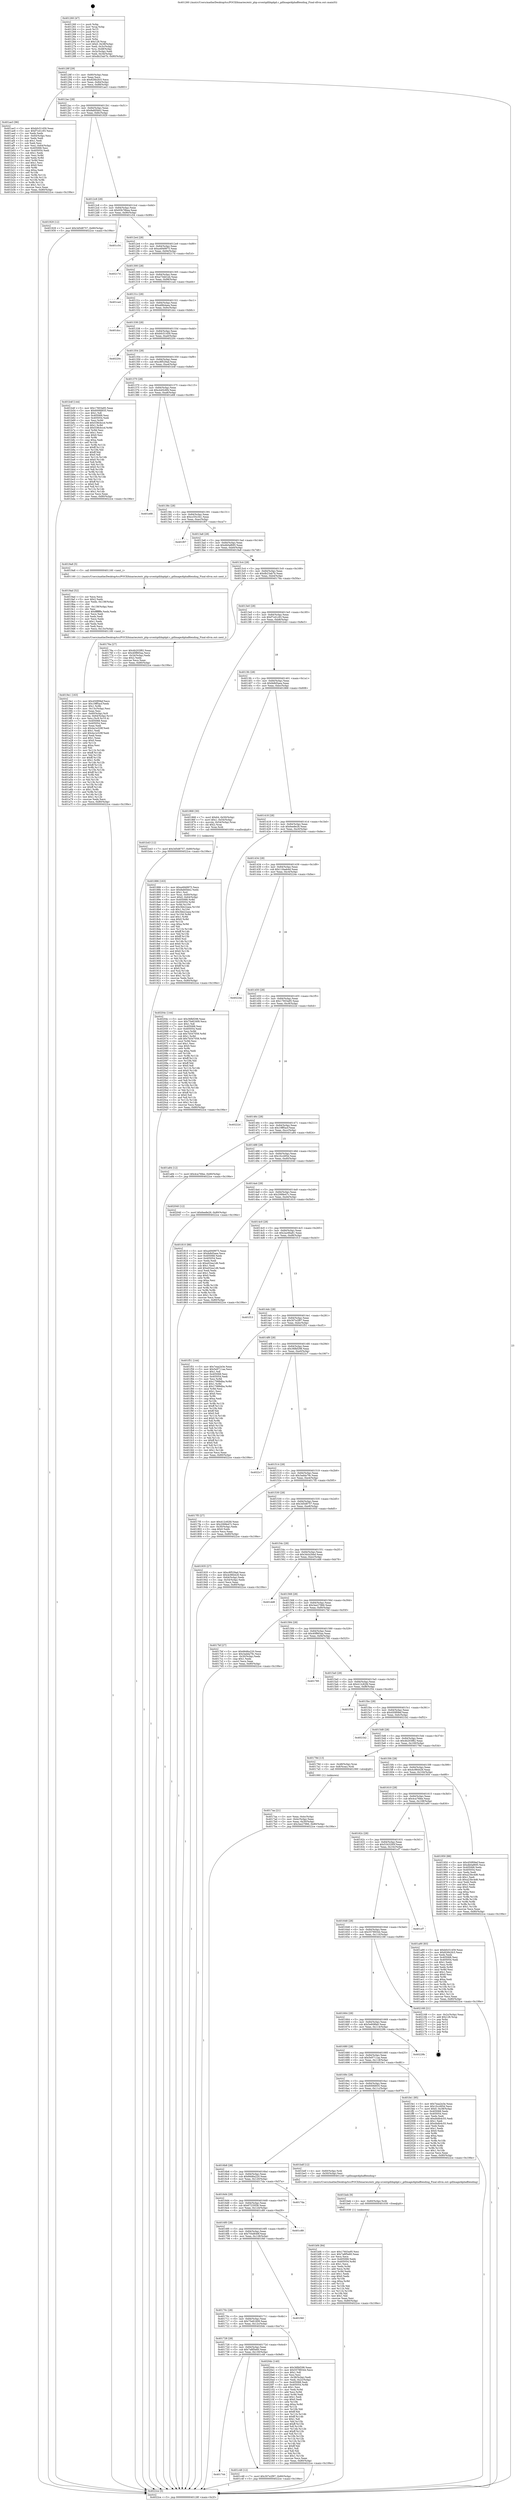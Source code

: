 digraph "0x401260" {
  label = "0x401260 (/mnt/c/Users/mathe/Desktop/tcc/POCII/binaries/extr_php-srcextgdlibgdgd.c_gdImageAlphaBlending_Final-ollvm.out::main(0))"
  labelloc = "t"
  node[shape=record]

  Entry [label="",width=0.3,height=0.3,shape=circle,fillcolor=black,style=filled]
  "0x40128f" [label="{
     0x40128f [29]\l
     | [instrs]\l
     &nbsp;&nbsp;0x40128f \<+3\>: mov -0x80(%rbp),%eax\l
     &nbsp;&nbsp;0x401292 \<+2\>: mov %eax,%ecx\l
     &nbsp;&nbsp;0x401294 \<+6\>: sub $0x826b2fc5,%ecx\l
     &nbsp;&nbsp;0x40129a \<+6\>: mov %eax,-0x84(%rbp)\l
     &nbsp;&nbsp;0x4012a0 \<+6\>: mov %ecx,-0x88(%rbp)\l
     &nbsp;&nbsp;0x4012a6 \<+6\>: je 0000000000401ae3 \<main+0x883\>\l
  }"]
  "0x401ae3" [label="{
     0x401ae3 [96]\l
     | [instrs]\l
     &nbsp;&nbsp;0x401ae3 \<+5\>: mov $0xb0c51459,%eax\l
     &nbsp;&nbsp;0x401ae8 \<+5\>: mov $0xf7cd1c93,%ecx\l
     &nbsp;&nbsp;0x401aed \<+2\>: xor %edx,%edx\l
     &nbsp;&nbsp;0x401aef \<+3\>: mov -0x64(%rbp),%esi\l
     &nbsp;&nbsp;0x401af2 \<+2\>: mov %edx,%edi\l
     &nbsp;&nbsp;0x401af4 \<+3\>: sub $0x1,%edi\l
     &nbsp;&nbsp;0x401af7 \<+2\>: sub %edi,%esi\l
     &nbsp;&nbsp;0x401af9 \<+3\>: mov %esi,-0x64(%rbp)\l
     &nbsp;&nbsp;0x401afc \<+7\>: mov 0x405068,%esi\l
     &nbsp;&nbsp;0x401b03 \<+7\>: mov 0x405054,%edi\l
     &nbsp;&nbsp;0x401b0a \<+3\>: sub $0x1,%edx\l
     &nbsp;&nbsp;0x401b0d \<+3\>: mov %esi,%r8d\l
     &nbsp;&nbsp;0x401b10 \<+3\>: add %edx,%r8d\l
     &nbsp;&nbsp;0x401b13 \<+4\>: imul %r8d,%esi\l
     &nbsp;&nbsp;0x401b17 \<+3\>: and $0x1,%esi\l
     &nbsp;&nbsp;0x401b1a \<+3\>: cmp $0x0,%esi\l
     &nbsp;&nbsp;0x401b1d \<+4\>: sete %r9b\l
     &nbsp;&nbsp;0x401b21 \<+3\>: cmp $0xa,%edi\l
     &nbsp;&nbsp;0x401b24 \<+4\>: setl %r10b\l
     &nbsp;&nbsp;0x401b28 \<+3\>: mov %r9b,%r11b\l
     &nbsp;&nbsp;0x401b2b \<+3\>: and %r10b,%r11b\l
     &nbsp;&nbsp;0x401b2e \<+3\>: xor %r10b,%r9b\l
     &nbsp;&nbsp;0x401b31 \<+3\>: or %r9b,%r11b\l
     &nbsp;&nbsp;0x401b34 \<+4\>: test $0x1,%r11b\l
     &nbsp;&nbsp;0x401b38 \<+3\>: cmovne %ecx,%eax\l
     &nbsp;&nbsp;0x401b3b \<+3\>: mov %eax,-0x80(%rbp)\l
     &nbsp;&nbsp;0x401b3e \<+5\>: jmp 00000000004022ce \<main+0x106e\>\l
  }"]
  "0x4012ac" [label="{
     0x4012ac [28]\l
     | [instrs]\l
     &nbsp;&nbsp;0x4012ac \<+5\>: jmp 00000000004012b1 \<main+0x51\>\l
     &nbsp;&nbsp;0x4012b1 \<+6\>: mov -0x84(%rbp),%eax\l
     &nbsp;&nbsp;0x4012b7 \<+5\>: sub $0x8afd5bb2,%eax\l
     &nbsp;&nbsp;0x4012bc \<+6\>: mov %eax,-0x8c(%rbp)\l
     &nbsp;&nbsp;0x4012c2 \<+6\>: je 0000000000401929 \<main+0x6c9\>\l
  }"]
  Exit [label="",width=0.3,height=0.3,shape=circle,fillcolor=black,style=filled,peripheries=2]
  "0x401929" [label="{
     0x401929 [12]\l
     | [instrs]\l
     &nbsp;&nbsp;0x401929 \<+7\>: movl $0x3d5d8757,-0x80(%rbp)\l
     &nbsp;&nbsp;0x401930 \<+5\>: jmp 00000000004022ce \<main+0x106e\>\l
  }"]
  "0x4012c8" [label="{
     0x4012c8 [28]\l
     | [instrs]\l
     &nbsp;&nbsp;0x4012c8 \<+5\>: jmp 00000000004012cd \<main+0x6d\>\l
     &nbsp;&nbsp;0x4012cd \<+6\>: mov -0x84(%rbp),%eax\l
     &nbsp;&nbsp;0x4012d3 \<+5\>: sub $0x93b78bea,%eax\l
     &nbsp;&nbsp;0x4012d8 \<+6\>: mov %eax,-0x90(%rbp)\l
     &nbsp;&nbsp;0x4012de \<+6\>: je 0000000000401c54 \<main+0x9f4\>\l
  }"]
  "0x401744" [label="{
     0x401744\l
  }", style=dashed]
  "0x401c54" [label="{
     0x401c54\l
  }", style=dashed]
  "0x4012e4" [label="{
     0x4012e4 [28]\l
     | [instrs]\l
     &nbsp;&nbsp;0x4012e4 \<+5\>: jmp 00000000004012e9 \<main+0x89\>\l
     &nbsp;&nbsp;0x4012e9 \<+6\>: mov -0x84(%rbp),%eax\l
     &nbsp;&nbsp;0x4012ef \<+5\>: sub $0xa4949975,%eax\l
     &nbsp;&nbsp;0x4012f4 \<+6\>: mov %eax,-0x94(%rbp)\l
     &nbsp;&nbsp;0x4012fa \<+6\>: je 000000000040217d \<main+0xf1d\>\l
  }"]
  "0x401c48" [label="{
     0x401c48 [12]\l
     | [instrs]\l
     &nbsp;&nbsp;0x401c48 \<+7\>: movl $0x307e2f97,-0x80(%rbp)\l
     &nbsp;&nbsp;0x401c4f \<+5\>: jmp 00000000004022ce \<main+0x106e\>\l
  }"]
  "0x40217d" [label="{
     0x40217d\l
  }", style=dashed]
  "0x401300" [label="{
     0x401300 [28]\l
     | [instrs]\l
     &nbsp;&nbsp;0x401300 \<+5\>: jmp 0000000000401305 \<main+0xa5\>\l
     &nbsp;&nbsp;0x401305 \<+6\>: mov -0x84(%rbp),%eax\l
     &nbsp;&nbsp;0x40130b \<+5\>: sub $0xa73dd1eb,%eax\l
     &nbsp;&nbsp;0x401310 \<+6\>: mov %eax,-0x98(%rbp)\l
     &nbsp;&nbsp;0x401316 \<+6\>: je 0000000000401ca4 \<main+0xa44\>\l
  }"]
  "0x401728" [label="{
     0x401728 [28]\l
     | [instrs]\l
     &nbsp;&nbsp;0x401728 \<+5\>: jmp 000000000040172d \<main+0x4cd\>\l
     &nbsp;&nbsp;0x40172d \<+6\>: mov -0x84(%rbp),%eax\l
     &nbsp;&nbsp;0x401733 \<+5\>: sub $0x7a8f5e60,%eax\l
     &nbsp;&nbsp;0x401738 \<+6\>: mov %eax,-0x130(%rbp)\l
     &nbsp;&nbsp;0x40173e \<+6\>: je 0000000000401c48 \<main+0x9e8\>\l
  }"]
  "0x401ca4" [label="{
     0x401ca4\l
  }", style=dashed]
  "0x40131c" [label="{
     0x40131c [28]\l
     | [instrs]\l
     &nbsp;&nbsp;0x40131c \<+5\>: jmp 0000000000401321 \<main+0xc1\>\l
     &nbsp;&nbsp;0x401321 \<+6\>: mov -0x84(%rbp),%eax\l
     &nbsp;&nbsp;0x401327 \<+5\>: sub $0xafdb4aea,%eax\l
     &nbsp;&nbsp;0x40132c \<+6\>: mov %eax,-0x9c(%rbp)\l
     &nbsp;&nbsp;0x401332 \<+6\>: je 0000000000401dcc \<main+0xb6c\>\l
  }"]
  "0x4020dc" [label="{
     0x4020dc [140]\l
     | [instrs]\l
     &nbsp;&nbsp;0x4020dc \<+5\>: mov $0x36fbf298,%eax\l
     &nbsp;&nbsp;0x4020e1 \<+5\>: mov $0x55789344,%ecx\l
     &nbsp;&nbsp;0x4020e6 \<+2\>: mov $0x1,%dl\l
     &nbsp;&nbsp;0x4020e8 \<+2\>: xor %esi,%esi\l
     &nbsp;&nbsp;0x4020ea \<+3\>: mov -0x38(%rbp),%edi\l
     &nbsp;&nbsp;0x4020ed \<+3\>: mov %edi,-0x2c(%rbp)\l
     &nbsp;&nbsp;0x4020f0 \<+7\>: mov 0x405068,%edi\l
     &nbsp;&nbsp;0x4020f7 \<+8\>: mov 0x405054,%r8d\l
     &nbsp;&nbsp;0x4020ff \<+3\>: sub $0x1,%esi\l
     &nbsp;&nbsp;0x402102 \<+3\>: mov %edi,%r9d\l
     &nbsp;&nbsp;0x402105 \<+3\>: add %esi,%r9d\l
     &nbsp;&nbsp;0x402108 \<+4\>: imul %r9d,%edi\l
     &nbsp;&nbsp;0x40210c \<+3\>: and $0x1,%edi\l
     &nbsp;&nbsp;0x40210f \<+3\>: cmp $0x0,%edi\l
     &nbsp;&nbsp;0x402112 \<+4\>: sete %r10b\l
     &nbsp;&nbsp;0x402116 \<+4\>: cmp $0xa,%r8d\l
     &nbsp;&nbsp;0x40211a \<+4\>: setl %r11b\l
     &nbsp;&nbsp;0x40211e \<+3\>: mov %r10b,%bl\l
     &nbsp;&nbsp;0x402121 \<+3\>: xor $0xff,%bl\l
     &nbsp;&nbsp;0x402124 \<+3\>: mov %r11b,%r14b\l
     &nbsp;&nbsp;0x402127 \<+4\>: xor $0xff,%r14b\l
     &nbsp;&nbsp;0x40212b \<+3\>: xor $0x1,%dl\l
     &nbsp;&nbsp;0x40212e \<+3\>: mov %bl,%r15b\l
     &nbsp;&nbsp;0x402131 \<+4\>: and $0xff,%r15b\l
     &nbsp;&nbsp;0x402135 \<+3\>: and %dl,%r10b\l
     &nbsp;&nbsp;0x402138 \<+3\>: mov %r14b,%r12b\l
     &nbsp;&nbsp;0x40213b \<+4\>: and $0xff,%r12b\l
     &nbsp;&nbsp;0x40213f \<+3\>: and %dl,%r11b\l
     &nbsp;&nbsp;0x402142 \<+3\>: or %r10b,%r15b\l
     &nbsp;&nbsp;0x402145 \<+3\>: or %r11b,%r12b\l
     &nbsp;&nbsp;0x402148 \<+3\>: xor %r12b,%r15b\l
     &nbsp;&nbsp;0x40214b \<+3\>: or %r14b,%bl\l
     &nbsp;&nbsp;0x40214e \<+3\>: xor $0xff,%bl\l
     &nbsp;&nbsp;0x402151 \<+3\>: or $0x1,%dl\l
     &nbsp;&nbsp;0x402154 \<+2\>: and %dl,%bl\l
     &nbsp;&nbsp;0x402156 \<+3\>: or %bl,%r15b\l
     &nbsp;&nbsp;0x402159 \<+4\>: test $0x1,%r15b\l
     &nbsp;&nbsp;0x40215d \<+3\>: cmovne %ecx,%eax\l
     &nbsp;&nbsp;0x402160 \<+3\>: mov %eax,-0x80(%rbp)\l
     &nbsp;&nbsp;0x402163 \<+5\>: jmp 00000000004022ce \<main+0x106e\>\l
  }"]
  "0x401dcc" [label="{
     0x401dcc\l
  }", style=dashed]
  "0x401338" [label="{
     0x401338 [28]\l
     | [instrs]\l
     &nbsp;&nbsp;0x401338 \<+5\>: jmp 000000000040133d \<main+0xdd\>\l
     &nbsp;&nbsp;0x40133d \<+6\>: mov -0x84(%rbp),%eax\l
     &nbsp;&nbsp;0x401343 \<+5\>: sub $0xb0c51459,%eax\l
     &nbsp;&nbsp;0x401348 \<+6\>: mov %eax,-0xa0(%rbp)\l
     &nbsp;&nbsp;0x40134e \<+6\>: je 000000000040220c \<main+0xfac\>\l
  }"]
  "0x40170c" [label="{
     0x40170c [28]\l
     | [instrs]\l
     &nbsp;&nbsp;0x40170c \<+5\>: jmp 0000000000401711 \<main+0x4b1\>\l
     &nbsp;&nbsp;0x401711 \<+6\>: mov -0x84(%rbp),%eax\l
     &nbsp;&nbsp;0x401717 \<+5\>: sub $0x75e81609,%eax\l
     &nbsp;&nbsp;0x40171c \<+6\>: mov %eax,-0x12c(%rbp)\l
     &nbsp;&nbsp;0x401722 \<+6\>: je 00000000004020dc \<main+0xe7c\>\l
  }"]
  "0x40220c" [label="{
     0x40220c\l
  }", style=dashed]
  "0x401354" [label="{
     0x401354 [28]\l
     | [instrs]\l
     &nbsp;&nbsp;0x401354 \<+5\>: jmp 0000000000401359 \<main+0xf9\>\l
     &nbsp;&nbsp;0x401359 \<+6\>: mov -0x84(%rbp),%eax\l
     &nbsp;&nbsp;0x40135f \<+5\>: sub $0xc8f529ad,%eax\l
     &nbsp;&nbsp;0x401364 \<+6\>: mov %eax,-0xa4(%rbp)\l
     &nbsp;&nbsp;0x40136a \<+6\>: je 0000000000401b4f \<main+0x8ef\>\l
  }"]
  "0x401f40" [label="{
     0x401f40\l
  }", style=dashed]
  "0x401b4f" [label="{
     0x401b4f [144]\l
     | [instrs]\l
     &nbsp;&nbsp;0x401b4f \<+5\>: mov $0x17603a95,%eax\l
     &nbsp;&nbsp;0x401b54 \<+5\>: mov $0x600fd935,%ecx\l
     &nbsp;&nbsp;0x401b59 \<+2\>: mov $0x1,%dl\l
     &nbsp;&nbsp;0x401b5b \<+7\>: mov 0x405068,%esi\l
     &nbsp;&nbsp;0x401b62 \<+7\>: mov 0x405054,%edi\l
     &nbsp;&nbsp;0x401b69 \<+3\>: mov %esi,%r8d\l
     &nbsp;&nbsp;0x401b6c \<+7\>: add $0x538cbccd,%r8d\l
     &nbsp;&nbsp;0x401b73 \<+4\>: sub $0x1,%r8d\l
     &nbsp;&nbsp;0x401b77 \<+7\>: sub $0x538cbccd,%r8d\l
     &nbsp;&nbsp;0x401b7e \<+4\>: imul %r8d,%esi\l
     &nbsp;&nbsp;0x401b82 \<+3\>: and $0x1,%esi\l
     &nbsp;&nbsp;0x401b85 \<+3\>: cmp $0x0,%esi\l
     &nbsp;&nbsp;0x401b88 \<+4\>: sete %r9b\l
     &nbsp;&nbsp;0x401b8c \<+3\>: cmp $0xa,%edi\l
     &nbsp;&nbsp;0x401b8f \<+4\>: setl %r10b\l
     &nbsp;&nbsp;0x401b93 \<+3\>: mov %r9b,%r11b\l
     &nbsp;&nbsp;0x401b96 \<+4\>: xor $0xff,%r11b\l
     &nbsp;&nbsp;0x401b9a \<+3\>: mov %r10b,%bl\l
     &nbsp;&nbsp;0x401b9d \<+3\>: xor $0xff,%bl\l
     &nbsp;&nbsp;0x401ba0 \<+3\>: xor $0x0,%dl\l
     &nbsp;&nbsp;0x401ba3 \<+3\>: mov %r11b,%r14b\l
     &nbsp;&nbsp;0x401ba6 \<+4\>: and $0x0,%r14b\l
     &nbsp;&nbsp;0x401baa \<+3\>: and %dl,%r9b\l
     &nbsp;&nbsp;0x401bad \<+3\>: mov %bl,%r15b\l
     &nbsp;&nbsp;0x401bb0 \<+4\>: and $0x0,%r15b\l
     &nbsp;&nbsp;0x401bb4 \<+3\>: and %dl,%r10b\l
     &nbsp;&nbsp;0x401bb7 \<+3\>: or %r9b,%r14b\l
     &nbsp;&nbsp;0x401bba \<+3\>: or %r10b,%r15b\l
     &nbsp;&nbsp;0x401bbd \<+3\>: xor %r15b,%r14b\l
     &nbsp;&nbsp;0x401bc0 \<+3\>: or %bl,%r11b\l
     &nbsp;&nbsp;0x401bc3 \<+4\>: xor $0xff,%r11b\l
     &nbsp;&nbsp;0x401bc7 \<+3\>: or $0x0,%dl\l
     &nbsp;&nbsp;0x401bca \<+3\>: and %dl,%r11b\l
     &nbsp;&nbsp;0x401bcd \<+3\>: or %r11b,%r14b\l
     &nbsp;&nbsp;0x401bd0 \<+4\>: test $0x1,%r14b\l
     &nbsp;&nbsp;0x401bd4 \<+3\>: cmovne %ecx,%eax\l
     &nbsp;&nbsp;0x401bd7 \<+3\>: mov %eax,-0x80(%rbp)\l
     &nbsp;&nbsp;0x401bda \<+5\>: jmp 00000000004022ce \<main+0x106e\>\l
  }"]
  "0x401370" [label="{
     0x401370 [28]\l
     | [instrs]\l
     &nbsp;&nbsp;0x401370 \<+5\>: jmp 0000000000401375 \<main+0x115\>\l
     &nbsp;&nbsp;0x401375 \<+6\>: mov -0x84(%rbp),%eax\l
     &nbsp;&nbsp;0x40137b \<+5\>: sub $0xcb45c6f4,%eax\l
     &nbsp;&nbsp;0x401380 \<+6\>: mov %eax,-0xa8(%rbp)\l
     &nbsp;&nbsp;0x401386 \<+6\>: je 0000000000401e68 \<main+0xc08\>\l
  }"]
  "0x4016f0" [label="{
     0x4016f0 [28]\l
     | [instrs]\l
     &nbsp;&nbsp;0x4016f0 \<+5\>: jmp 00000000004016f5 \<main+0x495\>\l
     &nbsp;&nbsp;0x4016f5 \<+6\>: mov -0x84(%rbp),%eax\l
     &nbsp;&nbsp;0x4016fb \<+5\>: sub $0x704d649f,%eax\l
     &nbsp;&nbsp;0x401700 \<+6\>: mov %eax,-0x128(%rbp)\l
     &nbsp;&nbsp;0x401706 \<+6\>: je 0000000000401f40 \<main+0xce0\>\l
  }"]
  "0x401e68" [label="{
     0x401e68\l
  }", style=dashed]
  "0x40138c" [label="{
     0x40138c [28]\l
     | [instrs]\l
     &nbsp;&nbsp;0x40138c \<+5\>: jmp 0000000000401391 \<main+0x131\>\l
     &nbsp;&nbsp;0x401391 \<+6\>: mov -0x84(%rbp),%eax\l
     &nbsp;&nbsp;0x401397 \<+5\>: sub $0xcc55c341,%eax\l
     &nbsp;&nbsp;0x40139c \<+6\>: mov %eax,-0xac(%rbp)\l
     &nbsp;&nbsp;0x4013a2 \<+6\>: je 0000000000401f07 \<main+0xca7\>\l
  }"]
  "0x401c89" [label="{
     0x401c89\l
  }", style=dashed]
  "0x401f07" [label="{
     0x401f07\l
  }", style=dashed]
  "0x4013a8" [label="{
     0x4013a8 [28]\l
     | [instrs]\l
     &nbsp;&nbsp;0x4013a8 \<+5\>: jmp 00000000004013ad \<main+0x14d\>\l
     &nbsp;&nbsp;0x4013ad \<+6\>: mov -0x84(%rbp),%eax\l
     &nbsp;&nbsp;0x4013b3 \<+5\>: sub $0xdb0af695,%eax\l
     &nbsp;&nbsp;0x4013b8 \<+6\>: mov %eax,-0xb0(%rbp)\l
     &nbsp;&nbsp;0x4013be \<+6\>: je 00000000004019a8 \<main+0x748\>\l
  }"]
  "0x4016d4" [label="{
     0x4016d4 [28]\l
     | [instrs]\l
     &nbsp;&nbsp;0x4016d4 \<+5\>: jmp 00000000004016d9 \<main+0x479\>\l
     &nbsp;&nbsp;0x4016d9 \<+6\>: mov -0x84(%rbp),%eax\l
     &nbsp;&nbsp;0x4016df \<+5\>: sub $0x67235f36,%eax\l
     &nbsp;&nbsp;0x4016e4 \<+6\>: mov %eax,-0x124(%rbp)\l
     &nbsp;&nbsp;0x4016ea \<+6\>: je 0000000000401c89 \<main+0xa29\>\l
  }"]
  "0x4019a8" [label="{
     0x4019a8 [5]\l
     | [instrs]\l
     &nbsp;&nbsp;0x4019a8 \<+5\>: call 0000000000401160 \<next_i\>\l
     | [calls]\l
     &nbsp;&nbsp;0x401160 \{1\} (/mnt/c/Users/mathe/Desktop/tcc/POCII/binaries/extr_php-srcextgdlibgdgd.c_gdImageAlphaBlending_Final-ollvm.out::next_i)\l
  }"]
  "0x4013c4" [label="{
     0x4013c4 [28]\l
     | [instrs]\l
     &nbsp;&nbsp;0x4013c4 \<+5\>: jmp 00000000004013c9 \<main+0x169\>\l
     &nbsp;&nbsp;0x4013c9 \<+6\>: mov -0x84(%rbp),%eax\l
     &nbsp;&nbsp;0x4013cf \<+5\>: sub $0xdb23ab7b,%eax\l
     &nbsp;&nbsp;0x4013d4 \<+6\>: mov %eax,-0xb4(%rbp)\l
     &nbsp;&nbsp;0x4013da \<+6\>: je 000000000040176a \<main+0x50a\>\l
  }"]
  "0x4017da" [label="{
     0x4017da\l
  }", style=dashed]
  "0x40176a" [label="{
     0x40176a [27]\l
     | [instrs]\l
     &nbsp;&nbsp;0x40176a \<+5\>: mov $0x4b203f82,%eax\l
     &nbsp;&nbsp;0x40176f \<+5\>: mov $0x40f865aa,%ecx\l
     &nbsp;&nbsp;0x401774 \<+3\>: mov -0x34(%rbp),%edx\l
     &nbsp;&nbsp;0x401777 \<+3\>: cmp $0x2,%edx\l
     &nbsp;&nbsp;0x40177a \<+3\>: cmovne %ecx,%eax\l
     &nbsp;&nbsp;0x40177d \<+3\>: mov %eax,-0x80(%rbp)\l
     &nbsp;&nbsp;0x401780 \<+5\>: jmp 00000000004022ce \<main+0x106e\>\l
  }"]
  "0x4013e0" [label="{
     0x4013e0 [28]\l
     | [instrs]\l
     &nbsp;&nbsp;0x4013e0 \<+5\>: jmp 00000000004013e5 \<main+0x185\>\l
     &nbsp;&nbsp;0x4013e5 \<+6\>: mov -0x84(%rbp),%eax\l
     &nbsp;&nbsp;0x4013eb \<+5\>: sub $0xf7cd1c93,%eax\l
     &nbsp;&nbsp;0x4013f0 \<+6\>: mov %eax,-0xb8(%rbp)\l
     &nbsp;&nbsp;0x4013f6 \<+6\>: je 0000000000401b43 \<main+0x8e3\>\l
  }"]
  "0x4022ce" [label="{
     0x4022ce [5]\l
     | [instrs]\l
     &nbsp;&nbsp;0x4022ce \<+5\>: jmp 000000000040128f \<main+0x2f\>\l
  }"]
  "0x401260" [label="{
     0x401260 [47]\l
     | [instrs]\l
     &nbsp;&nbsp;0x401260 \<+1\>: push %rbp\l
     &nbsp;&nbsp;0x401261 \<+3\>: mov %rsp,%rbp\l
     &nbsp;&nbsp;0x401264 \<+2\>: push %r15\l
     &nbsp;&nbsp;0x401266 \<+2\>: push %r14\l
     &nbsp;&nbsp;0x401268 \<+2\>: push %r13\l
     &nbsp;&nbsp;0x40126a \<+2\>: push %r12\l
     &nbsp;&nbsp;0x40126c \<+1\>: push %rbx\l
     &nbsp;&nbsp;0x40126d \<+7\>: sub $0x128,%rsp\l
     &nbsp;&nbsp;0x401274 \<+7\>: movl $0x0,-0x38(%rbp)\l
     &nbsp;&nbsp;0x40127b \<+3\>: mov %edi,-0x3c(%rbp)\l
     &nbsp;&nbsp;0x40127e \<+4\>: mov %rsi,-0x48(%rbp)\l
     &nbsp;&nbsp;0x401282 \<+3\>: mov -0x3c(%rbp),%edi\l
     &nbsp;&nbsp;0x401285 \<+3\>: mov %edi,-0x34(%rbp)\l
     &nbsp;&nbsp;0x401288 \<+7\>: movl $0xdb23ab7b,-0x80(%rbp)\l
  }"]
  "0x401bf4" [label="{
     0x401bf4 [84]\l
     | [instrs]\l
     &nbsp;&nbsp;0x401bf4 \<+5\>: mov $0x17603a95,%esi\l
     &nbsp;&nbsp;0x401bf9 \<+5\>: mov $0x7a8f5e60,%eax\l
     &nbsp;&nbsp;0x401bfe \<+2\>: xor %ecx,%ecx\l
     &nbsp;&nbsp;0x401c00 \<+7\>: mov 0x405068,%edx\l
     &nbsp;&nbsp;0x401c07 \<+8\>: mov 0x405054,%r8d\l
     &nbsp;&nbsp;0x401c0f \<+3\>: sub $0x1,%ecx\l
     &nbsp;&nbsp;0x401c12 \<+3\>: mov %edx,%r9d\l
     &nbsp;&nbsp;0x401c15 \<+3\>: add %ecx,%r9d\l
     &nbsp;&nbsp;0x401c18 \<+4\>: imul %r9d,%edx\l
     &nbsp;&nbsp;0x401c1c \<+3\>: and $0x1,%edx\l
     &nbsp;&nbsp;0x401c1f \<+3\>: cmp $0x0,%edx\l
     &nbsp;&nbsp;0x401c22 \<+4\>: sete %r10b\l
     &nbsp;&nbsp;0x401c26 \<+4\>: cmp $0xa,%r8d\l
     &nbsp;&nbsp;0x401c2a \<+4\>: setl %r11b\l
     &nbsp;&nbsp;0x401c2e \<+3\>: mov %r10b,%bl\l
     &nbsp;&nbsp;0x401c31 \<+3\>: and %r11b,%bl\l
     &nbsp;&nbsp;0x401c34 \<+3\>: xor %r11b,%r10b\l
     &nbsp;&nbsp;0x401c37 \<+3\>: or %r10b,%bl\l
     &nbsp;&nbsp;0x401c3a \<+3\>: test $0x1,%bl\l
     &nbsp;&nbsp;0x401c3d \<+3\>: cmovne %eax,%esi\l
     &nbsp;&nbsp;0x401c40 \<+3\>: mov %esi,-0x80(%rbp)\l
     &nbsp;&nbsp;0x401c43 \<+5\>: jmp 00000000004022ce \<main+0x106e\>\l
  }"]
  "0x401b43" [label="{
     0x401b43 [12]\l
     | [instrs]\l
     &nbsp;&nbsp;0x401b43 \<+7\>: movl $0x3d5d8757,-0x80(%rbp)\l
     &nbsp;&nbsp;0x401b4a \<+5\>: jmp 00000000004022ce \<main+0x106e\>\l
  }"]
  "0x4013fc" [label="{
     0x4013fc [28]\l
     | [instrs]\l
     &nbsp;&nbsp;0x4013fc \<+5\>: jmp 0000000000401401 \<main+0x1a1\>\l
     &nbsp;&nbsp;0x401401 \<+6\>: mov -0x84(%rbp),%eax\l
     &nbsp;&nbsp;0x401407 \<+5\>: sub $0xfe8d5aea,%eax\l
     &nbsp;&nbsp;0x40140c \<+6\>: mov %eax,-0xbc(%rbp)\l
     &nbsp;&nbsp;0x401412 \<+6\>: je 0000000000401868 \<main+0x608\>\l
  }"]
  "0x401beb" [label="{
     0x401beb [9]\l
     | [instrs]\l
     &nbsp;&nbsp;0x401beb \<+4\>: mov -0x60(%rbp),%rdi\l
     &nbsp;&nbsp;0x401bef \<+5\>: call 0000000000401030 \<free@plt\>\l
     | [calls]\l
     &nbsp;&nbsp;0x401030 \{1\} (unknown)\l
  }"]
  "0x401868" [label="{
     0x401868 [30]\l
     | [instrs]\l
     &nbsp;&nbsp;0x401868 \<+7\>: movl $0x64,-0x50(%rbp)\l
     &nbsp;&nbsp;0x40186f \<+7\>: movl $0x1,-0x54(%rbp)\l
     &nbsp;&nbsp;0x401876 \<+4\>: movslq -0x54(%rbp),%rax\l
     &nbsp;&nbsp;0x40187a \<+4\>: shl $0x2,%rax\l
     &nbsp;&nbsp;0x40187e \<+3\>: mov %rax,%rdi\l
     &nbsp;&nbsp;0x401881 \<+5\>: call 0000000000401050 \<malloc@plt\>\l
     | [calls]\l
     &nbsp;&nbsp;0x401050 \{1\} (unknown)\l
  }"]
  "0x401418" [label="{
     0x401418 [28]\l
     | [instrs]\l
     &nbsp;&nbsp;0x401418 \<+5\>: jmp 000000000040141d \<main+0x1bd\>\l
     &nbsp;&nbsp;0x40141d \<+6\>: mov -0x84(%rbp),%eax\l
     &nbsp;&nbsp;0x401423 \<+5\>: sub $0x6ee8e26,%eax\l
     &nbsp;&nbsp;0x401428 \<+6\>: mov %eax,-0xc0(%rbp)\l
     &nbsp;&nbsp;0x40142e \<+6\>: je 000000000040204c \<main+0xdec\>\l
  }"]
  "0x4016b8" [label="{
     0x4016b8 [28]\l
     | [instrs]\l
     &nbsp;&nbsp;0x4016b8 \<+5\>: jmp 00000000004016bd \<main+0x45d\>\l
     &nbsp;&nbsp;0x4016bd \<+6\>: mov -0x84(%rbp),%eax\l
     &nbsp;&nbsp;0x4016c3 \<+5\>: sub $0x66d6a220,%eax\l
     &nbsp;&nbsp;0x4016c8 \<+6\>: mov %eax,-0x120(%rbp)\l
     &nbsp;&nbsp;0x4016ce \<+6\>: je 00000000004017da \<main+0x57a\>\l
  }"]
  "0x40204c" [label="{
     0x40204c [144]\l
     | [instrs]\l
     &nbsp;&nbsp;0x40204c \<+5\>: mov $0x36fbf298,%eax\l
     &nbsp;&nbsp;0x402051 \<+5\>: mov $0x75e81609,%ecx\l
     &nbsp;&nbsp;0x402056 \<+2\>: mov $0x1,%dl\l
     &nbsp;&nbsp;0x402058 \<+7\>: mov 0x405068,%esi\l
     &nbsp;&nbsp;0x40205f \<+7\>: mov 0x405054,%edi\l
     &nbsp;&nbsp;0x402066 \<+3\>: mov %esi,%r8d\l
     &nbsp;&nbsp;0x402069 \<+7\>: sub $0x7b547058,%r8d\l
     &nbsp;&nbsp;0x402070 \<+4\>: sub $0x1,%r8d\l
     &nbsp;&nbsp;0x402074 \<+7\>: add $0x7b547058,%r8d\l
     &nbsp;&nbsp;0x40207b \<+4\>: imul %r8d,%esi\l
     &nbsp;&nbsp;0x40207f \<+3\>: and $0x1,%esi\l
     &nbsp;&nbsp;0x402082 \<+3\>: cmp $0x0,%esi\l
     &nbsp;&nbsp;0x402085 \<+4\>: sete %r9b\l
     &nbsp;&nbsp;0x402089 \<+3\>: cmp $0xa,%edi\l
     &nbsp;&nbsp;0x40208c \<+4\>: setl %r10b\l
     &nbsp;&nbsp;0x402090 \<+3\>: mov %r9b,%r11b\l
     &nbsp;&nbsp;0x402093 \<+4\>: xor $0xff,%r11b\l
     &nbsp;&nbsp;0x402097 \<+3\>: mov %r10b,%bl\l
     &nbsp;&nbsp;0x40209a \<+3\>: xor $0xff,%bl\l
     &nbsp;&nbsp;0x40209d \<+3\>: xor $0x0,%dl\l
     &nbsp;&nbsp;0x4020a0 \<+3\>: mov %r11b,%r14b\l
     &nbsp;&nbsp;0x4020a3 \<+4\>: and $0x0,%r14b\l
     &nbsp;&nbsp;0x4020a7 \<+3\>: and %dl,%r9b\l
     &nbsp;&nbsp;0x4020aa \<+3\>: mov %bl,%r15b\l
     &nbsp;&nbsp;0x4020ad \<+4\>: and $0x0,%r15b\l
     &nbsp;&nbsp;0x4020b1 \<+3\>: and %dl,%r10b\l
     &nbsp;&nbsp;0x4020b4 \<+3\>: or %r9b,%r14b\l
     &nbsp;&nbsp;0x4020b7 \<+3\>: or %r10b,%r15b\l
     &nbsp;&nbsp;0x4020ba \<+3\>: xor %r15b,%r14b\l
     &nbsp;&nbsp;0x4020bd \<+3\>: or %bl,%r11b\l
     &nbsp;&nbsp;0x4020c0 \<+4\>: xor $0xff,%r11b\l
     &nbsp;&nbsp;0x4020c4 \<+3\>: or $0x0,%dl\l
     &nbsp;&nbsp;0x4020c7 \<+3\>: and %dl,%r11b\l
     &nbsp;&nbsp;0x4020ca \<+3\>: or %r11b,%r14b\l
     &nbsp;&nbsp;0x4020cd \<+4\>: test $0x1,%r14b\l
     &nbsp;&nbsp;0x4020d1 \<+3\>: cmovne %ecx,%eax\l
     &nbsp;&nbsp;0x4020d4 \<+3\>: mov %eax,-0x80(%rbp)\l
     &nbsp;&nbsp;0x4020d7 \<+5\>: jmp 00000000004022ce \<main+0x106e\>\l
  }"]
  "0x401434" [label="{
     0x401434 [28]\l
     | [instrs]\l
     &nbsp;&nbsp;0x401434 \<+5\>: jmp 0000000000401439 \<main+0x1d9\>\l
     &nbsp;&nbsp;0x401439 \<+6\>: mov -0x84(%rbp),%eax\l
     &nbsp;&nbsp;0x40143f \<+5\>: sub $0x116aab4d,%eax\l
     &nbsp;&nbsp;0x401444 \<+6\>: mov %eax,-0xc4(%rbp)\l
     &nbsp;&nbsp;0x40144a \<+6\>: je 000000000040224e \<main+0xfee\>\l
  }"]
  "0x401bdf" [label="{
     0x401bdf [12]\l
     | [instrs]\l
     &nbsp;&nbsp;0x401bdf \<+4\>: mov -0x60(%rbp),%rdi\l
     &nbsp;&nbsp;0x401be3 \<+3\>: mov -0x50(%rbp),%esi\l
     &nbsp;&nbsp;0x401be6 \<+5\>: call 0000000000401240 \<gdImageAlphaBlending\>\l
     | [calls]\l
     &nbsp;&nbsp;0x401240 \{1\} (/mnt/c/Users/mathe/Desktop/tcc/POCII/binaries/extr_php-srcextgdlibgdgd.c_gdImageAlphaBlending_Final-ollvm.out::gdImageAlphaBlending)\l
  }"]
  "0x40224e" [label="{
     0x40224e\l
  }", style=dashed]
  "0x401450" [label="{
     0x401450 [28]\l
     | [instrs]\l
     &nbsp;&nbsp;0x401450 \<+5\>: jmp 0000000000401455 \<main+0x1f5\>\l
     &nbsp;&nbsp;0x401455 \<+6\>: mov -0x84(%rbp),%eax\l
     &nbsp;&nbsp;0x40145b \<+5\>: sub $0x17603a95,%eax\l
     &nbsp;&nbsp;0x401460 \<+6\>: mov %eax,-0xc8(%rbp)\l
     &nbsp;&nbsp;0x401466 \<+6\>: je 000000000040222d \<main+0xfcd\>\l
  }"]
  "0x40169c" [label="{
     0x40169c [28]\l
     | [instrs]\l
     &nbsp;&nbsp;0x40169c \<+5\>: jmp 00000000004016a1 \<main+0x441\>\l
     &nbsp;&nbsp;0x4016a1 \<+6\>: mov -0x84(%rbp),%eax\l
     &nbsp;&nbsp;0x4016a7 \<+5\>: sub $0x600fd935,%eax\l
     &nbsp;&nbsp;0x4016ac \<+6\>: mov %eax,-0x11c(%rbp)\l
     &nbsp;&nbsp;0x4016b2 \<+6\>: je 0000000000401bdf \<main+0x97f\>\l
  }"]
  "0x40222d" [label="{
     0x40222d\l
  }", style=dashed]
  "0x40146c" [label="{
     0x40146c [28]\l
     | [instrs]\l
     &nbsp;&nbsp;0x40146c \<+5\>: jmp 0000000000401471 \<main+0x211\>\l
     &nbsp;&nbsp;0x401471 \<+6\>: mov -0x84(%rbp),%eax\l
     &nbsp;&nbsp;0x401477 \<+5\>: sub $0x19ff5acf,%eax\l
     &nbsp;&nbsp;0x40147c \<+6\>: mov %eax,-0xcc(%rbp)\l
     &nbsp;&nbsp;0x401482 \<+6\>: je 0000000000401a84 \<main+0x824\>\l
  }"]
  "0x401fe1" [label="{
     0x401fe1 [95]\l
     | [instrs]\l
     &nbsp;&nbsp;0x401fe1 \<+5\>: mov $0x7eaa2e3e,%eax\l
     &nbsp;&nbsp;0x401fe6 \<+5\>: mov $0x1fcc495d,%ecx\l
     &nbsp;&nbsp;0x401feb \<+7\>: movl $0x0,-0x38(%rbp)\l
     &nbsp;&nbsp;0x401ff2 \<+7\>: mov 0x405068,%edx\l
     &nbsp;&nbsp;0x401ff9 \<+7\>: mov 0x405054,%esi\l
     &nbsp;&nbsp;0x402000 \<+2\>: mov %edx,%edi\l
     &nbsp;&nbsp;0x402002 \<+6\>: add $0xd4db4c55,%edi\l
     &nbsp;&nbsp;0x402008 \<+3\>: sub $0x1,%edi\l
     &nbsp;&nbsp;0x40200b \<+6\>: sub $0xd4db4c55,%edi\l
     &nbsp;&nbsp;0x402011 \<+3\>: imul %edi,%edx\l
     &nbsp;&nbsp;0x402014 \<+3\>: and $0x1,%edx\l
     &nbsp;&nbsp;0x402017 \<+3\>: cmp $0x0,%edx\l
     &nbsp;&nbsp;0x40201a \<+4\>: sete %r8b\l
     &nbsp;&nbsp;0x40201e \<+3\>: cmp $0xa,%esi\l
     &nbsp;&nbsp;0x402021 \<+4\>: setl %r9b\l
     &nbsp;&nbsp;0x402025 \<+3\>: mov %r8b,%r10b\l
     &nbsp;&nbsp;0x402028 \<+3\>: and %r9b,%r10b\l
     &nbsp;&nbsp;0x40202b \<+3\>: xor %r9b,%r8b\l
     &nbsp;&nbsp;0x40202e \<+3\>: or %r8b,%r10b\l
     &nbsp;&nbsp;0x402031 \<+4\>: test $0x1,%r10b\l
     &nbsp;&nbsp;0x402035 \<+3\>: cmovne %ecx,%eax\l
     &nbsp;&nbsp;0x402038 \<+3\>: mov %eax,-0x80(%rbp)\l
     &nbsp;&nbsp;0x40203b \<+5\>: jmp 00000000004022ce \<main+0x106e\>\l
  }"]
  "0x401a84" [label="{
     0x401a84 [12]\l
     | [instrs]\l
     &nbsp;&nbsp;0x401a84 \<+7\>: movl $0x4ca76fee,-0x80(%rbp)\l
     &nbsp;&nbsp;0x401a8b \<+5\>: jmp 00000000004022ce \<main+0x106e\>\l
  }"]
  "0x401488" [label="{
     0x401488 [28]\l
     | [instrs]\l
     &nbsp;&nbsp;0x401488 \<+5\>: jmp 000000000040148d \<main+0x22d\>\l
     &nbsp;&nbsp;0x40148d \<+6\>: mov -0x84(%rbp),%eax\l
     &nbsp;&nbsp;0x401493 \<+5\>: sub $0x1fcc495d,%eax\l
     &nbsp;&nbsp;0x401498 \<+6\>: mov %eax,-0xd0(%rbp)\l
     &nbsp;&nbsp;0x40149e \<+6\>: je 0000000000402040 \<main+0xde0\>\l
  }"]
  "0x401680" [label="{
     0x401680 [28]\l
     | [instrs]\l
     &nbsp;&nbsp;0x401680 \<+5\>: jmp 0000000000401685 \<main+0x425\>\l
     &nbsp;&nbsp;0x401685 \<+6\>: mov -0x84(%rbp),%eax\l
     &nbsp;&nbsp;0x40168b \<+5\>: sub $0x5e9711aa,%eax\l
     &nbsp;&nbsp;0x401690 \<+6\>: mov %eax,-0x118(%rbp)\l
     &nbsp;&nbsp;0x401696 \<+6\>: je 0000000000401fe1 \<main+0xd81\>\l
  }"]
  "0x402040" [label="{
     0x402040 [12]\l
     | [instrs]\l
     &nbsp;&nbsp;0x402040 \<+7\>: movl $0x6ee8e26,-0x80(%rbp)\l
     &nbsp;&nbsp;0x402047 \<+5\>: jmp 00000000004022ce \<main+0x106e\>\l
  }"]
  "0x4014a4" [label="{
     0x4014a4 [28]\l
     | [instrs]\l
     &nbsp;&nbsp;0x4014a4 \<+5\>: jmp 00000000004014a9 \<main+0x249\>\l
     &nbsp;&nbsp;0x4014a9 \<+6\>: mov -0x84(%rbp),%eax\l
     &nbsp;&nbsp;0x4014af \<+5\>: sub $0x2068e47c,%eax\l
     &nbsp;&nbsp;0x4014b4 \<+6\>: mov %eax,-0xd4(%rbp)\l
     &nbsp;&nbsp;0x4014ba \<+6\>: je 0000000000401810 \<main+0x5b0\>\l
  }"]
  "0x40229b" [label="{
     0x40229b\l
  }", style=dashed]
  "0x401810" [label="{
     0x401810 [88]\l
     | [instrs]\l
     &nbsp;&nbsp;0x401810 \<+5\>: mov $0xa4949975,%eax\l
     &nbsp;&nbsp;0x401815 \<+5\>: mov $0xfe8d5aea,%ecx\l
     &nbsp;&nbsp;0x40181a \<+7\>: mov 0x405068,%edx\l
     &nbsp;&nbsp;0x401821 \<+7\>: mov 0x405054,%esi\l
     &nbsp;&nbsp;0x401828 \<+2\>: mov %edx,%edi\l
     &nbsp;&nbsp;0x40182a \<+6\>: sub $0xe02ea1d6,%edi\l
     &nbsp;&nbsp;0x401830 \<+3\>: sub $0x1,%edi\l
     &nbsp;&nbsp;0x401833 \<+6\>: add $0xe02ea1d6,%edi\l
     &nbsp;&nbsp;0x401839 \<+3\>: imul %edi,%edx\l
     &nbsp;&nbsp;0x40183c \<+3\>: and $0x1,%edx\l
     &nbsp;&nbsp;0x40183f \<+3\>: cmp $0x0,%edx\l
     &nbsp;&nbsp;0x401842 \<+4\>: sete %r8b\l
     &nbsp;&nbsp;0x401846 \<+3\>: cmp $0xa,%esi\l
     &nbsp;&nbsp;0x401849 \<+4\>: setl %r9b\l
     &nbsp;&nbsp;0x40184d \<+3\>: mov %r8b,%r10b\l
     &nbsp;&nbsp;0x401850 \<+3\>: and %r9b,%r10b\l
     &nbsp;&nbsp;0x401853 \<+3\>: xor %r9b,%r8b\l
     &nbsp;&nbsp;0x401856 \<+3\>: or %r8b,%r10b\l
     &nbsp;&nbsp;0x401859 \<+4\>: test $0x1,%r10b\l
     &nbsp;&nbsp;0x40185d \<+3\>: cmovne %ecx,%eax\l
     &nbsp;&nbsp;0x401860 \<+3\>: mov %eax,-0x80(%rbp)\l
     &nbsp;&nbsp;0x401863 \<+5\>: jmp 00000000004022ce \<main+0x106e\>\l
  }"]
  "0x4014c0" [label="{
     0x4014c0 [28]\l
     | [instrs]\l
     &nbsp;&nbsp;0x4014c0 \<+5\>: jmp 00000000004014c5 \<main+0x265\>\l
     &nbsp;&nbsp;0x4014c5 \<+6\>: mov -0x84(%rbp),%eax\l
     &nbsp;&nbsp;0x4014cb \<+5\>: sub $0x2ac66a81,%eax\l
     &nbsp;&nbsp;0x4014d0 \<+6\>: mov %eax,-0xd8(%rbp)\l
     &nbsp;&nbsp;0x4014d6 \<+6\>: je 0000000000401f13 \<main+0xcb3\>\l
  }"]
  "0x401664" [label="{
     0x401664 [28]\l
     | [instrs]\l
     &nbsp;&nbsp;0x401664 \<+5\>: jmp 0000000000401669 \<main+0x409\>\l
     &nbsp;&nbsp;0x401669 \<+6\>: mov -0x84(%rbp),%eax\l
     &nbsp;&nbsp;0x40166f \<+5\>: sub $0x5e608fa0,%eax\l
     &nbsp;&nbsp;0x401674 \<+6\>: mov %eax,-0x114(%rbp)\l
     &nbsp;&nbsp;0x40167a \<+6\>: je 000000000040229b \<main+0x103b\>\l
  }"]
  "0x401f13" [label="{
     0x401f13\l
  }", style=dashed]
  "0x4014dc" [label="{
     0x4014dc [28]\l
     | [instrs]\l
     &nbsp;&nbsp;0x4014dc \<+5\>: jmp 00000000004014e1 \<main+0x281\>\l
     &nbsp;&nbsp;0x4014e1 \<+6\>: mov -0x84(%rbp),%eax\l
     &nbsp;&nbsp;0x4014e7 \<+5\>: sub $0x307e2f97,%eax\l
     &nbsp;&nbsp;0x4014ec \<+6\>: mov %eax,-0xdc(%rbp)\l
     &nbsp;&nbsp;0x4014f2 \<+6\>: je 0000000000401f51 \<main+0xcf1\>\l
  }"]
  "0x402168" [label="{
     0x402168 [21]\l
     | [instrs]\l
     &nbsp;&nbsp;0x402168 \<+3\>: mov -0x2c(%rbp),%eax\l
     &nbsp;&nbsp;0x40216b \<+7\>: add $0x128,%rsp\l
     &nbsp;&nbsp;0x402172 \<+1\>: pop %rbx\l
     &nbsp;&nbsp;0x402173 \<+2\>: pop %r12\l
     &nbsp;&nbsp;0x402175 \<+2\>: pop %r13\l
     &nbsp;&nbsp;0x402177 \<+2\>: pop %r14\l
     &nbsp;&nbsp;0x402179 \<+2\>: pop %r15\l
     &nbsp;&nbsp;0x40217b \<+1\>: pop %rbp\l
     &nbsp;&nbsp;0x40217c \<+1\>: ret\l
  }"]
  "0x401f51" [label="{
     0x401f51 [144]\l
     | [instrs]\l
     &nbsp;&nbsp;0x401f51 \<+5\>: mov $0x7eaa2e3e,%eax\l
     &nbsp;&nbsp;0x401f56 \<+5\>: mov $0x5e9711aa,%ecx\l
     &nbsp;&nbsp;0x401f5b \<+2\>: mov $0x1,%dl\l
     &nbsp;&nbsp;0x401f5d \<+7\>: mov 0x405068,%esi\l
     &nbsp;&nbsp;0x401f64 \<+7\>: mov 0x405054,%edi\l
     &nbsp;&nbsp;0x401f6b \<+3\>: mov %esi,%r8d\l
     &nbsp;&nbsp;0x401f6e \<+7\>: add $0x17988dba,%r8d\l
     &nbsp;&nbsp;0x401f75 \<+4\>: sub $0x1,%r8d\l
     &nbsp;&nbsp;0x401f79 \<+7\>: sub $0x17988dba,%r8d\l
     &nbsp;&nbsp;0x401f80 \<+4\>: imul %r8d,%esi\l
     &nbsp;&nbsp;0x401f84 \<+3\>: and $0x1,%esi\l
     &nbsp;&nbsp;0x401f87 \<+3\>: cmp $0x0,%esi\l
     &nbsp;&nbsp;0x401f8a \<+4\>: sete %r9b\l
     &nbsp;&nbsp;0x401f8e \<+3\>: cmp $0xa,%edi\l
     &nbsp;&nbsp;0x401f91 \<+4\>: setl %r10b\l
     &nbsp;&nbsp;0x401f95 \<+3\>: mov %r9b,%r11b\l
     &nbsp;&nbsp;0x401f98 \<+4\>: xor $0xff,%r11b\l
     &nbsp;&nbsp;0x401f9c \<+3\>: mov %r10b,%bl\l
     &nbsp;&nbsp;0x401f9f \<+3\>: xor $0xff,%bl\l
     &nbsp;&nbsp;0x401fa2 \<+3\>: xor $0x0,%dl\l
     &nbsp;&nbsp;0x401fa5 \<+3\>: mov %r11b,%r14b\l
     &nbsp;&nbsp;0x401fa8 \<+4\>: and $0x0,%r14b\l
     &nbsp;&nbsp;0x401fac \<+3\>: and %dl,%r9b\l
     &nbsp;&nbsp;0x401faf \<+3\>: mov %bl,%r15b\l
     &nbsp;&nbsp;0x401fb2 \<+4\>: and $0x0,%r15b\l
     &nbsp;&nbsp;0x401fb6 \<+3\>: and %dl,%r10b\l
     &nbsp;&nbsp;0x401fb9 \<+3\>: or %r9b,%r14b\l
     &nbsp;&nbsp;0x401fbc \<+3\>: or %r10b,%r15b\l
     &nbsp;&nbsp;0x401fbf \<+3\>: xor %r15b,%r14b\l
     &nbsp;&nbsp;0x401fc2 \<+3\>: or %bl,%r11b\l
     &nbsp;&nbsp;0x401fc5 \<+4\>: xor $0xff,%r11b\l
     &nbsp;&nbsp;0x401fc9 \<+3\>: or $0x0,%dl\l
     &nbsp;&nbsp;0x401fcc \<+3\>: and %dl,%r11b\l
     &nbsp;&nbsp;0x401fcf \<+3\>: or %r11b,%r14b\l
     &nbsp;&nbsp;0x401fd2 \<+4\>: test $0x1,%r14b\l
     &nbsp;&nbsp;0x401fd6 \<+3\>: cmovne %ecx,%eax\l
     &nbsp;&nbsp;0x401fd9 \<+3\>: mov %eax,-0x80(%rbp)\l
     &nbsp;&nbsp;0x401fdc \<+5\>: jmp 00000000004022ce \<main+0x106e\>\l
  }"]
  "0x4014f8" [label="{
     0x4014f8 [28]\l
     | [instrs]\l
     &nbsp;&nbsp;0x4014f8 \<+5\>: jmp 00000000004014fd \<main+0x29d\>\l
     &nbsp;&nbsp;0x4014fd \<+6\>: mov -0x84(%rbp),%eax\l
     &nbsp;&nbsp;0x401503 \<+5\>: sub $0x36fbf298,%eax\l
     &nbsp;&nbsp;0x401508 \<+6\>: mov %eax,-0xe0(%rbp)\l
     &nbsp;&nbsp;0x40150e \<+6\>: je 00000000004022c7 \<main+0x1067\>\l
  }"]
  "0x401648" [label="{
     0x401648 [28]\l
     | [instrs]\l
     &nbsp;&nbsp;0x401648 \<+5\>: jmp 000000000040164d \<main+0x3ed\>\l
     &nbsp;&nbsp;0x40164d \<+6\>: mov -0x84(%rbp),%eax\l
     &nbsp;&nbsp;0x401653 \<+5\>: sub $0x55789344,%eax\l
     &nbsp;&nbsp;0x401658 \<+6\>: mov %eax,-0x110(%rbp)\l
     &nbsp;&nbsp;0x40165e \<+6\>: je 0000000000402168 \<main+0xf08\>\l
  }"]
  "0x4022c7" [label="{
     0x4022c7\l
  }", style=dashed]
  "0x401514" [label="{
     0x401514 [28]\l
     | [instrs]\l
     &nbsp;&nbsp;0x401514 \<+5\>: jmp 0000000000401519 \<main+0x2b9\>\l
     &nbsp;&nbsp;0x401519 \<+6\>: mov -0x84(%rbp),%eax\l
     &nbsp;&nbsp;0x40151f \<+5\>: sub $0x3adda79c,%eax\l
     &nbsp;&nbsp;0x401524 \<+6\>: mov %eax,-0xe4(%rbp)\l
     &nbsp;&nbsp;0x40152a \<+6\>: je 00000000004017f5 \<main+0x595\>\l
  }"]
  "0x401cf7" [label="{
     0x401cf7\l
  }", style=dashed]
  "0x4017f5" [label="{
     0x4017f5 [27]\l
     | [instrs]\l
     &nbsp;&nbsp;0x4017f5 \<+5\>: mov $0x412c82fd,%eax\l
     &nbsp;&nbsp;0x4017fa \<+5\>: mov $0x2068e47c,%ecx\l
     &nbsp;&nbsp;0x4017ff \<+3\>: mov -0x30(%rbp),%edx\l
     &nbsp;&nbsp;0x401802 \<+3\>: cmp $0x0,%edx\l
     &nbsp;&nbsp;0x401805 \<+3\>: cmove %ecx,%eax\l
     &nbsp;&nbsp;0x401808 \<+3\>: mov %eax,-0x80(%rbp)\l
     &nbsp;&nbsp;0x40180b \<+5\>: jmp 00000000004022ce \<main+0x106e\>\l
  }"]
  "0x401530" [label="{
     0x401530 [28]\l
     | [instrs]\l
     &nbsp;&nbsp;0x401530 \<+5\>: jmp 0000000000401535 \<main+0x2d5\>\l
     &nbsp;&nbsp;0x401535 \<+6\>: mov -0x84(%rbp),%eax\l
     &nbsp;&nbsp;0x40153b \<+5\>: sub $0x3d5d8757,%eax\l
     &nbsp;&nbsp;0x401540 \<+6\>: mov %eax,-0xe8(%rbp)\l
     &nbsp;&nbsp;0x401546 \<+6\>: je 0000000000401935 \<main+0x6d5\>\l
  }"]
  "0x40162c" [label="{
     0x40162c [28]\l
     | [instrs]\l
     &nbsp;&nbsp;0x40162c \<+5\>: jmp 0000000000401631 \<main+0x3d1\>\l
     &nbsp;&nbsp;0x401631 \<+6\>: mov -0x84(%rbp),%eax\l
     &nbsp;&nbsp;0x401637 \<+5\>: sub $0x5343295f,%eax\l
     &nbsp;&nbsp;0x40163c \<+6\>: mov %eax,-0x10c(%rbp)\l
     &nbsp;&nbsp;0x401642 \<+6\>: je 0000000000401cf7 \<main+0xa97\>\l
  }"]
  "0x401935" [label="{
     0x401935 [27]\l
     | [instrs]\l
     &nbsp;&nbsp;0x401935 \<+5\>: mov $0xc8f529ad,%eax\l
     &nbsp;&nbsp;0x40193a \<+5\>: mov $0x4c984426,%ecx\l
     &nbsp;&nbsp;0x40193f \<+3\>: mov -0x64(%rbp),%edx\l
     &nbsp;&nbsp;0x401942 \<+3\>: cmp -0x54(%rbp),%edx\l
     &nbsp;&nbsp;0x401945 \<+3\>: cmovl %ecx,%eax\l
     &nbsp;&nbsp;0x401948 \<+3\>: mov %eax,-0x80(%rbp)\l
     &nbsp;&nbsp;0x40194b \<+5\>: jmp 00000000004022ce \<main+0x106e\>\l
  }"]
  "0x40154c" [label="{
     0x40154c [28]\l
     | [instrs]\l
     &nbsp;&nbsp;0x40154c \<+5\>: jmp 0000000000401551 \<main+0x2f1\>\l
     &nbsp;&nbsp;0x401551 \<+6\>: mov -0x84(%rbp),%eax\l
     &nbsp;&nbsp;0x401557 \<+5\>: sub $0x3dcb2bbd,%eax\l
     &nbsp;&nbsp;0x40155c \<+6\>: mov %eax,-0xec(%rbp)\l
     &nbsp;&nbsp;0x401562 \<+6\>: je 0000000000401dd8 \<main+0xb78\>\l
  }"]
  "0x401a90" [label="{
     0x401a90 [83]\l
     | [instrs]\l
     &nbsp;&nbsp;0x401a90 \<+5\>: mov $0xb0c51459,%eax\l
     &nbsp;&nbsp;0x401a95 \<+5\>: mov $0x826b2fc5,%ecx\l
     &nbsp;&nbsp;0x401a9a \<+2\>: xor %edx,%edx\l
     &nbsp;&nbsp;0x401a9c \<+7\>: mov 0x405068,%esi\l
     &nbsp;&nbsp;0x401aa3 \<+7\>: mov 0x405054,%edi\l
     &nbsp;&nbsp;0x401aaa \<+3\>: sub $0x1,%edx\l
     &nbsp;&nbsp;0x401aad \<+3\>: mov %esi,%r8d\l
     &nbsp;&nbsp;0x401ab0 \<+3\>: add %edx,%r8d\l
     &nbsp;&nbsp;0x401ab3 \<+4\>: imul %r8d,%esi\l
     &nbsp;&nbsp;0x401ab7 \<+3\>: and $0x1,%esi\l
     &nbsp;&nbsp;0x401aba \<+3\>: cmp $0x0,%esi\l
     &nbsp;&nbsp;0x401abd \<+4\>: sete %r9b\l
     &nbsp;&nbsp;0x401ac1 \<+3\>: cmp $0xa,%edi\l
     &nbsp;&nbsp;0x401ac4 \<+4\>: setl %r10b\l
     &nbsp;&nbsp;0x401ac8 \<+3\>: mov %r9b,%r11b\l
     &nbsp;&nbsp;0x401acb \<+3\>: and %r10b,%r11b\l
     &nbsp;&nbsp;0x401ace \<+3\>: xor %r10b,%r9b\l
     &nbsp;&nbsp;0x401ad1 \<+3\>: or %r9b,%r11b\l
     &nbsp;&nbsp;0x401ad4 \<+4\>: test $0x1,%r11b\l
     &nbsp;&nbsp;0x401ad8 \<+3\>: cmovne %ecx,%eax\l
     &nbsp;&nbsp;0x401adb \<+3\>: mov %eax,-0x80(%rbp)\l
     &nbsp;&nbsp;0x401ade \<+5\>: jmp 00000000004022ce \<main+0x106e\>\l
  }"]
  "0x401dd8" [label="{
     0x401dd8\l
  }", style=dashed]
  "0x401568" [label="{
     0x401568 [28]\l
     | [instrs]\l
     &nbsp;&nbsp;0x401568 \<+5\>: jmp 000000000040156d \<main+0x30d\>\l
     &nbsp;&nbsp;0x40156d \<+6\>: mov -0x84(%rbp),%eax\l
     &nbsp;&nbsp;0x401573 \<+5\>: sub $0x3ee27966,%eax\l
     &nbsp;&nbsp;0x401578 \<+6\>: mov %eax,-0xf0(%rbp)\l
     &nbsp;&nbsp;0x40157e \<+6\>: je 00000000004017bf \<main+0x55f\>\l
  }"]
  "0x4019e1" [label="{
     0x4019e1 [163]\l
     | [instrs]\l
     &nbsp;&nbsp;0x4019e1 \<+5\>: mov $0x450f09ef,%ecx\l
     &nbsp;&nbsp;0x4019e6 \<+5\>: mov $0x19ff5acf,%edx\l
     &nbsp;&nbsp;0x4019eb \<+3\>: mov $0x1,%r8b\l
     &nbsp;&nbsp;0x4019ee \<+6\>: mov -0x13c(%rbp),%esi\l
     &nbsp;&nbsp;0x4019f4 \<+3\>: imul %eax,%esi\l
     &nbsp;&nbsp;0x4019f7 \<+4\>: mov -0x60(%rbp),%r9\l
     &nbsp;&nbsp;0x4019fb \<+4\>: movslq -0x64(%rbp),%r10\l
     &nbsp;&nbsp;0x4019ff \<+4\>: mov %esi,(%r9,%r10,4)\l
     &nbsp;&nbsp;0x401a03 \<+7\>: mov 0x405068,%eax\l
     &nbsp;&nbsp;0x401a0a \<+7\>: mov 0x405054,%esi\l
     &nbsp;&nbsp;0x401a11 \<+2\>: mov %eax,%edi\l
     &nbsp;&nbsp;0x401a13 \<+6\>: sub $0x4a1e328f,%edi\l
     &nbsp;&nbsp;0x401a19 \<+3\>: sub $0x1,%edi\l
     &nbsp;&nbsp;0x401a1c \<+6\>: add $0x4a1e328f,%edi\l
     &nbsp;&nbsp;0x401a22 \<+3\>: imul %edi,%eax\l
     &nbsp;&nbsp;0x401a25 \<+3\>: and $0x1,%eax\l
     &nbsp;&nbsp;0x401a28 \<+3\>: cmp $0x0,%eax\l
     &nbsp;&nbsp;0x401a2b \<+4\>: sete %r11b\l
     &nbsp;&nbsp;0x401a2f \<+3\>: cmp $0xa,%esi\l
     &nbsp;&nbsp;0x401a32 \<+3\>: setl %bl\l
     &nbsp;&nbsp;0x401a35 \<+3\>: mov %r11b,%r14b\l
     &nbsp;&nbsp;0x401a38 \<+4\>: xor $0xff,%r14b\l
     &nbsp;&nbsp;0x401a3c \<+3\>: mov %bl,%r15b\l
     &nbsp;&nbsp;0x401a3f \<+4\>: xor $0xff,%r15b\l
     &nbsp;&nbsp;0x401a43 \<+4\>: xor $0x1,%r8b\l
     &nbsp;&nbsp;0x401a47 \<+3\>: mov %r14b,%r12b\l
     &nbsp;&nbsp;0x401a4a \<+4\>: and $0xff,%r12b\l
     &nbsp;&nbsp;0x401a4e \<+3\>: and %r8b,%r11b\l
     &nbsp;&nbsp;0x401a51 \<+3\>: mov %r15b,%r13b\l
     &nbsp;&nbsp;0x401a54 \<+4\>: and $0xff,%r13b\l
     &nbsp;&nbsp;0x401a58 \<+3\>: and %r8b,%bl\l
     &nbsp;&nbsp;0x401a5b \<+3\>: or %r11b,%r12b\l
     &nbsp;&nbsp;0x401a5e \<+3\>: or %bl,%r13b\l
     &nbsp;&nbsp;0x401a61 \<+3\>: xor %r13b,%r12b\l
     &nbsp;&nbsp;0x401a64 \<+3\>: or %r15b,%r14b\l
     &nbsp;&nbsp;0x401a67 \<+4\>: xor $0xff,%r14b\l
     &nbsp;&nbsp;0x401a6b \<+4\>: or $0x1,%r8b\l
     &nbsp;&nbsp;0x401a6f \<+3\>: and %r8b,%r14b\l
     &nbsp;&nbsp;0x401a72 \<+3\>: or %r14b,%r12b\l
     &nbsp;&nbsp;0x401a75 \<+4\>: test $0x1,%r12b\l
     &nbsp;&nbsp;0x401a79 \<+3\>: cmovne %edx,%ecx\l
     &nbsp;&nbsp;0x401a7c \<+3\>: mov %ecx,-0x80(%rbp)\l
     &nbsp;&nbsp;0x401a7f \<+5\>: jmp 00000000004022ce \<main+0x106e\>\l
  }"]
  "0x4017bf" [label="{
     0x4017bf [27]\l
     | [instrs]\l
     &nbsp;&nbsp;0x4017bf \<+5\>: mov $0x66d6a220,%eax\l
     &nbsp;&nbsp;0x4017c4 \<+5\>: mov $0x3adda79c,%ecx\l
     &nbsp;&nbsp;0x4017c9 \<+3\>: mov -0x30(%rbp),%edx\l
     &nbsp;&nbsp;0x4017cc \<+3\>: cmp $0x1,%edx\l
     &nbsp;&nbsp;0x4017cf \<+3\>: cmovl %ecx,%eax\l
     &nbsp;&nbsp;0x4017d2 \<+3\>: mov %eax,-0x80(%rbp)\l
     &nbsp;&nbsp;0x4017d5 \<+5\>: jmp 00000000004022ce \<main+0x106e\>\l
  }"]
  "0x401584" [label="{
     0x401584 [28]\l
     | [instrs]\l
     &nbsp;&nbsp;0x401584 \<+5\>: jmp 0000000000401589 \<main+0x329\>\l
     &nbsp;&nbsp;0x401589 \<+6\>: mov -0x84(%rbp),%eax\l
     &nbsp;&nbsp;0x40158f \<+5\>: sub $0x40f865aa,%eax\l
     &nbsp;&nbsp;0x401594 \<+6\>: mov %eax,-0xf4(%rbp)\l
     &nbsp;&nbsp;0x40159a \<+6\>: je 0000000000401785 \<main+0x525\>\l
  }"]
  "0x4019ad" [label="{
     0x4019ad [52]\l
     | [instrs]\l
     &nbsp;&nbsp;0x4019ad \<+2\>: xor %ecx,%ecx\l
     &nbsp;&nbsp;0x4019af \<+5\>: mov $0x2,%edx\l
     &nbsp;&nbsp;0x4019b4 \<+6\>: mov %edx,-0x138(%rbp)\l
     &nbsp;&nbsp;0x4019ba \<+1\>: cltd\l
     &nbsp;&nbsp;0x4019bb \<+6\>: mov -0x138(%rbp),%esi\l
     &nbsp;&nbsp;0x4019c1 \<+2\>: idiv %esi\l
     &nbsp;&nbsp;0x4019c3 \<+6\>: imul $0xfffffffe,%edx,%edx\l
     &nbsp;&nbsp;0x4019c9 \<+2\>: mov %ecx,%edi\l
     &nbsp;&nbsp;0x4019cb \<+2\>: sub %edx,%edi\l
     &nbsp;&nbsp;0x4019cd \<+2\>: mov %ecx,%edx\l
     &nbsp;&nbsp;0x4019cf \<+3\>: sub $0x1,%edx\l
     &nbsp;&nbsp;0x4019d2 \<+2\>: add %edx,%edi\l
     &nbsp;&nbsp;0x4019d4 \<+2\>: sub %edi,%ecx\l
     &nbsp;&nbsp;0x4019d6 \<+6\>: mov %ecx,-0x13c(%rbp)\l
     &nbsp;&nbsp;0x4019dc \<+5\>: call 0000000000401160 \<next_i\>\l
     | [calls]\l
     &nbsp;&nbsp;0x401160 \{1\} (/mnt/c/Users/mathe/Desktop/tcc/POCII/binaries/extr_php-srcextgdlibgdgd.c_gdImageAlphaBlending_Final-ollvm.out::next_i)\l
  }"]
  "0x401785" [label="{
     0x401785\l
  }", style=dashed]
  "0x4015a0" [label="{
     0x4015a0 [28]\l
     | [instrs]\l
     &nbsp;&nbsp;0x4015a0 \<+5\>: jmp 00000000004015a5 \<main+0x345\>\l
     &nbsp;&nbsp;0x4015a5 \<+6\>: mov -0x84(%rbp),%eax\l
     &nbsp;&nbsp;0x4015ab \<+5\>: sub $0x412c82fd,%eax\l
     &nbsp;&nbsp;0x4015b0 \<+6\>: mov %eax,-0xf8(%rbp)\l
     &nbsp;&nbsp;0x4015b6 \<+6\>: je 0000000000401f34 \<main+0xcd4\>\l
  }"]
  "0x401610" [label="{
     0x401610 [28]\l
     | [instrs]\l
     &nbsp;&nbsp;0x401610 \<+5\>: jmp 0000000000401615 \<main+0x3b5\>\l
     &nbsp;&nbsp;0x401615 \<+6\>: mov -0x84(%rbp),%eax\l
     &nbsp;&nbsp;0x40161b \<+5\>: sub $0x4ca76fee,%eax\l
     &nbsp;&nbsp;0x401620 \<+6\>: mov %eax,-0x108(%rbp)\l
     &nbsp;&nbsp;0x401626 \<+6\>: je 0000000000401a90 \<main+0x830\>\l
  }"]
  "0x401f34" [label="{
     0x401f34\l
  }", style=dashed]
  "0x4015bc" [label="{
     0x4015bc [28]\l
     | [instrs]\l
     &nbsp;&nbsp;0x4015bc \<+5\>: jmp 00000000004015c1 \<main+0x361\>\l
     &nbsp;&nbsp;0x4015c1 \<+6\>: mov -0x84(%rbp),%eax\l
     &nbsp;&nbsp;0x4015c7 \<+5\>: sub $0x450f09ef,%eax\l
     &nbsp;&nbsp;0x4015cc \<+6\>: mov %eax,-0xfc(%rbp)\l
     &nbsp;&nbsp;0x4015d2 \<+6\>: je 00000000004021b2 \<main+0xf52\>\l
  }"]
  "0x401950" [label="{
     0x401950 [88]\l
     | [instrs]\l
     &nbsp;&nbsp;0x401950 \<+5\>: mov $0x450f09ef,%eax\l
     &nbsp;&nbsp;0x401955 \<+5\>: mov $0xdb0af695,%ecx\l
     &nbsp;&nbsp;0x40195a \<+7\>: mov 0x405068,%edx\l
     &nbsp;&nbsp;0x401961 \<+7\>: mov 0x405054,%esi\l
     &nbsp;&nbsp;0x401968 \<+2\>: mov %edx,%edi\l
     &nbsp;&nbsp;0x40196a \<+6\>: add $0xa23bc4d6,%edi\l
     &nbsp;&nbsp;0x401970 \<+3\>: sub $0x1,%edi\l
     &nbsp;&nbsp;0x401973 \<+6\>: sub $0xa23bc4d6,%edi\l
     &nbsp;&nbsp;0x401979 \<+3\>: imul %edi,%edx\l
     &nbsp;&nbsp;0x40197c \<+3\>: and $0x1,%edx\l
     &nbsp;&nbsp;0x40197f \<+3\>: cmp $0x0,%edx\l
     &nbsp;&nbsp;0x401982 \<+4\>: sete %r8b\l
     &nbsp;&nbsp;0x401986 \<+3\>: cmp $0xa,%esi\l
     &nbsp;&nbsp;0x401989 \<+4\>: setl %r9b\l
     &nbsp;&nbsp;0x40198d \<+3\>: mov %r8b,%r10b\l
     &nbsp;&nbsp;0x401990 \<+3\>: and %r9b,%r10b\l
     &nbsp;&nbsp;0x401993 \<+3\>: xor %r9b,%r8b\l
     &nbsp;&nbsp;0x401996 \<+3\>: or %r8b,%r10b\l
     &nbsp;&nbsp;0x401999 \<+4\>: test $0x1,%r10b\l
     &nbsp;&nbsp;0x40199d \<+3\>: cmovne %ecx,%eax\l
     &nbsp;&nbsp;0x4019a0 \<+3\>: mov %eax,-0x80(%rbp)\l
     &nbsp;&nbsp;0x4019a3 \<+5\>: jmp 00000000004022ce \<main+0x106e\>\l
  }"]
  "0x4021b2" [label="{
     0x4021b2\l
  }", style=dashed]
  "0x4015d8" [label="{
     0x4015d8 [28]\l
     | [instrs]\l
     &nbsp;&nbsp;0x4015d8 \<+5\>: jmp 00000000004015dd \<main+0x37d\>\l
     &nbsp;&nbsp;0x4015dd \<+6\>: mov -0x84(%rbp),%eax\l
     &nbsp;&nbsp;0x4015e3 \<+5\>: sub $0x4b203f82,%eax\l
     &nbsp;&nbsp;0x4015e8 \<+6\>: mov %eax,-0x100(%rbp)\l
     &nbsp;&nbsp;0x4015ee \<+6\>: je 000000000040179d \<main+0x53d\>\l
  }"]
  "0x401886" [label="{
     0x401886 [163]\l
     | [instrs]\l
     &nbsp;&nbsp;0x401886 \<+5\>: mov $0xa4949975,%ecx\l
     &nbsp;&nbsp;0x40188b \<+5\>: mov $0x8afd5bb2,%edx\l
     &nbsp;&nbsp;0x401890 \<+3\>: mov $0x1,%sil\l
     &nbsp;&nbsp;0x401893 \<+4\>: mov %rax,-0x60(%rbp)\l
     &nbsp;&nbsp;0x401897 \<+7\>: movl $0x0,-0x64(%rbp)\l
     &nbsp;&nbsp;0x40189e \<+8\>: mov 0x405068,%r8d\l
     &nbsp;&nbsp;0x4018a6 \<+8\>: mov 0x405054,%r9d\l
     &nbsp;&nbsp;0x4018ae \<+3\>: mov %r8d,%r10d\l
     &nbsp;&nbsp;0x4018b1 \<+7\>: add $0x3bb22aea,%r10d\l
     &nbsp;&nbsp;0x4018b8 \<+4\>: sub $0x1,%r10d\l
     &nbsp;&nbsp;0x4018bc \<+7\>: sub $0x3bb22aea,%r10d\l
     &nbsp;&nbsp;0x4018c3 \<+4\>: imul %r10d,%r8d\l
     &nbsp;&nbsp;0x4018c7 \<+4\>: and $0x1,%r8d\l
     &nbsp;&nbsp;0x4018cb \<+4\>: cmp $0x0,%r8d\l
     &nbsp;&nbsp;0x4018cf \<+4\>: sete %r11b\l
     &nbsp;&nbsp;0x4018d3 \<+4\>: cmp $0xa,%r9d\l
     &nbsp;&nbsp;0x4018d7 \<+3\>: setl %bl\l
     &nbsp;&nbsp;0x4018da \<+3\>: mov %r11b,%r14b\l
     &nbsp;&nbsp;0x4018dd \<+4\>: xor $0xff,%r14b\l
     &nbsp;&nbsp;0x4018e1 \<+3\>: mov %bl,%r15b\l
     &nbsp;&nbsp;0x4018e4 \<+4\>: xor $0xff,%r15b\l
     &nbsp;&nbsp;0x4018e8 \<+4\>: xor $0x0,%sil\l
     &nbsp;&nbsp;0x4018ec \<+3\>: mov %r14b,%r12b\l
     &nbsp;&nbsp;0x4018ef \<+4\>: and $0x0,%r12b\l
     &nbsp;&nbsp;0x4018f3 \<+3\>: and %sil,%r11b\l
     &nbsp;&nbsp;0x4018f6 \<+3\>: mov %r15b,%r13b\l
     &nbsp;&nbsp;0x4018f9 \<+4\>: and $0x0,%r13b\l
     &nbsp;&nbsp;0x4018fd \<+3\>: and %sil,%bl\l
     &nbsp;&nbsp;0x401900 \<+3\>: or %r11b,%r12b\l
     &nbsp;&nbsp;0x401903 \<+3\>: or %bl,%r13b\l
     &nbsp;&nbsp;0x401906 \<+3\>: xor %r13b,%r12b\l
     &nbsp;&nbsp;0x401909 \<+3\>: or %r15b,%r14b\l
     &nbsp;&nbsp;0x40190c \<+4\>: xor $0xff,%r14b\l
     &nbsp;&nbsp;0x401910 \<+4\>: or $0x0,%sil\l
     &nbsp;&nbsp;0x401914 \<+3\>: and %sil,%r14b\l
     &nbsp;&nbsp;0x401917 \<+3\>: or %r14b,%r12b\l
     &nbsp;&nbsp;0x40191a \<+4\>: test $0x1,%r12b\l
     &nbsp;&nbsp;0x40191e \<+3\>: cmovne %edx,%ecx\l
     &nbsp;&nbsp;0x401921 \<+3\>: mov %ecx,-0x80(%rbp)\l
     &nbsp;&nbsp;0x401924 \<+5\>: jmp 00000000004022ce \<main+0x106e\>\l
  }"]
  "0x40179d" [label="{
     0x40179d [13]\l
     | [instrs]\l
     &nbsp;&nbsp;0x40179d \<+4\>: mov -0x48(%rbp),%rax\l
     &nbsp;&nbsp;0x4017a1 \<+4\>: mov 0x8(%rax),%rdi\l
     &nbsp;&nbsp;0x4017a5 \<+5\>: call 0000000000401060 \<atoi@plt\>\l
     | [calls]\l
     &nbsp;&nbsp;0x401060 \{1\} (unknown)\l
  }"]
  "0x4015f4" [label="{
     0x4015f4 [28]\l
     | [instrs]\l
     &nbsp;&nbsp;0x4015f4 \<+5\>: jmp 00000000004015f9 \<main+0x399\>\l
     &nbsp;&nbsp;0x4015f9 \<+6\>: mov -0x84(%rbp),%eax\l
     &nbsp;&nbsp;0x4015ff \<+5\>: sub $0x4c984426,%eax\l
     &nbsp;&nbsp;0x401604 \<+6\>: mov %eax,-0x104(%rbp)\l
     &nbsp;&nbsp;0x40160a \<+6\>: je 0000000000401950 \<main+0x6f0\>\l
  }"]
  "0x4017aa" [label="{
     0x4017aa [21]\l
     | [instrs]\l
     &nbsp;&nbsp;0x4017aa \<+3\>: mov %eax,-0x4c(%rbp)\l
     &nbsp;&nbsp;0x4017ad \<+3\>: mov -0x4c(%rbp),%eax\l
     &nbsp;&nbsp;0x4017b0 \<+3\>: mov %eax,-0x30(%rbp)\l
     &nbsp;&nbsp;0x4017b3 \<+7\>: movl $0x3ee27966,-0x80(%rbp)\l
     &nbsp;&nbsp;0x4017ba \<+5\>: jmp 00000000004022ce \<main+0x106e\>\l
  }"]
  Entry -> "0x401260" [label=" 1"]
  "0x40128f" -> "0x401ae3" [label=" 1"]
  "0x40128f" -> "0x4012ac" [label=" 23"]
  "0x402168" -> Exit [label=" 1"]
  "0x4012ac" -> "0x401929" [label=" 1"]
  "0x4012ac" -> "0x4012c8" [label=" 22"]
  "0x4020dc" -> "0x4022ce" [label=" 1"]
  "0x4012c8" -> "0x401c54" [label=" 0"]
  "0x4012c8" -> "0x4012e4" [label=" 22"]
  "0x40204c" -> "0x4022ce" [label=" 1"]
  "0x4012e4" -> "0x40217d" [label=" 0"]
  "0x4012e4" -> "0x401300" [label=" 22"]
  "0x402040" -> "0x4022ce" [label=" 1"]
  "0x401300" -> "0x401ca4" [label=" 0"]
  "0x401300" -> "0x40131c" [label=" 22"]
  "0x401f51" -> "0x4022ce" [label=" 1"]
  "0x40131c" -> "0x401dcc" [label=" 0"]
  "0x40131c" -> "0x401338" [label=" 22"]
  "0x401c48" -> "0x4022ce" [label=" 1"]
  "0x401338" -> "0x40220c" [label=" 0"]
  "0x401338" -> "0x401354" [label=" 22"]
  "0x401728" -> "0x401c48" [label=" 1"]
  "0x401354" -> "0x401b4f" [label=" 1"]
  "0x401354" -> "0x401370" [label=" 21"]
  "0x401fe1" -> "0x4022ce" [label=" 1"]
  "0x401370" -> "0x401e68" [label=" 0"]
  "0x401370" -> "0x40138c" [label=" 21"]
  "0x40170c" -> "0x4020dc" [label=" 1"]
  "0x40138c" -> "0x401f07" [label=" 0"]
  "0x40138c" -> "0x4013a8" [label=" 21"]
  "0x401728" -> "0x401744" [label=" 0"]
  "0x4013a8" -> "0x4019a8" [label=" 1"]
  "0x4013a8" -> "0x4013c4" [label=" 20"]
  "0x4016f0" -> "0x401f40" [label=" 0"]
  "0x4013c4" -> "0x40176a" [label=" 1"]
  "0x4013c4" -> "0x4013e0" [label=" 19"]
  "0x40176a" -> "0x4022ce" [label=" 1"]
  "0x401260" -> "0x40128f" [label=" 1"]
  "0x4022ce" -> "0x40128f" [label=" 23"]
  "0x40170c" -> "0x401728" [label=" 1"]
  "0x4013e0" -> "0x401b43" [label=" 1"]
  "0x4013e0" -> "0x4013fc" [label=" 18"]
  "0x4016d4" -> "0x401c89" [label=" 0"]
  "0x4013fc" -> "0x401868" [label=" 1"]
  "0x4013fc" -> "0x401418" [label=" 17"]
  "0x4016f0" -> "0x40170c" [label=" 2"]
  "0x401418" -> "0x40204c" [label=" 1"]
  "0x401418" -> "0x401434" [label=" 16"]
  "0x4016b8" -> "0x4016d4" [label=" 2"]
  "0x401434" -> "0x40224e" [label=" 0"]
  "0x401434" -> "0x401450" [label=" 16"]
  "0x4016b8" -> "0x4017da" [label=" 0"]
  "0x401450" -> "0x40222d" [label=" 0"]
  "0x401450" -> "0x40146c" [label=" 16"]
  "0x401bf4" -> "0x4022ce" [label=" 1"]
  "0x40146c" -> "0x401a84" [label=" 1"]
  "0x40146c" -> "0x401488" [label=" 15"]
  "0x401beb" -> "0x401bf4" [label=" 1"]
  "0x401488" -> "0x402040" [label=" 1"]
  "0x401488" -> "0x4014a4" [label=" 14"]
  "0x40169c" -> "0x4016b8" [label=" 2"]
  "0x4014a4" -> "0x401810" [label=" 1"]
  "0x4014a4" -> "0x4014c0" [label=" 13"]
  "0x40169c" -> "0x401bdf" [label=" 1"]
  "0x4014c0" -> "0x401f13" [label=" 0"]
  "0x4014c0" -> "0x4014dc" [label=" 13"]
  "0x401680" -> "0x40169c" [label=" 3"]
  "0x4014dc" -> "0x401f51" [label=" 1"]
  "0x4014dc" -> "0x4014f8" [label=" 12"]
  "0x401680" -> "0x401fe1" [label=" 1"]
  "0x4014f8" -> "0x4022c7" [label=" 0"]
  "0x4014f8" -> "0x401514" [label=" 12"]
  "0x401664" -> "0x401680" [label=" 4"]
  "0x401514" -> "0x4017f5" [label=" 1"]
  "0x401514" -> "0x401530" [label=" 11"]
  "0x401664" -> "0x40229b" [label=" 0"]
  "0x401530" -> "0x401935" [label=" 2"]
  "0x401530" -> "0x40154c" [label=" 9"]
  "0x401648" -> "0x401664" [label=" 4"]
  "0x40154c" -> "0x401dd8" [label=" 0"]
  "0x40154c" -> "0x401568" [label=" 9"]
  "0x401648" -> "0x402168" [label=" 1"]
  "0x401568" -> "0x4017bf" [label=" 1"]
  "0x401568" -> "0x401584" [label=" 8"]
  "0x40162c" -> "0x401648" [label=" 5"]
  "0x401584" -> "0x401785" [label=" 0"]
  "0x401584" -> "0x4015a0" [label=" 8"]
  "0x40162c" -> "0x401cf7" [label=" 0"]
  "0x4015a0" -> "0x401f34" [label=" 0"]
  "0x4015a0" -> "0x4015bc" [label=" 8"]
  "0x4016d4" -> "0x4016f0" [label=" 2"]
  "0x4015bc" -> "0x4021b2" [label=" 0"]
  "0x4015bc" -> "0x4015d8" [label=" 8"]
  "0x401b4f" -> "0x4022ce" [label=" 1"]
  "0x4015d8" -> "0x40179d" [label=" 1"]
  "0x4015d8" -> "0x4015f4" [label=" 7"]
  "0x40179d" -> "0x4017aa" [label=" 1"]
  "0x4017aa" -> "0x4022ce" [label=" 1"]
  "0x4017bf" -> "0x4022ce" [label=" 1"]
  "0x4017f5" -> "0x4022ce" [label=" 1"]
  "0x401810" -> "0x4022ce" [label=" 1"]
  "0x401868" -> "0x401886" [label=" 1"]
  "0x401886" -> "0x4022ce" [label=" 1"]
  "0x401929" -> "0x4022ce" [label=" 1"]
  "0x401935" -> "0x4022ce" [label=" 2"]
  "0x401b43" -> "0x4022ce" [label=" 1"]
  "0x4015f4" -> "0x401950" [label=" 1"]
  "0x4015f4" -> "0x401610" [label=" 6"]
  "0x401950" -> "0x4022ce" [label=" 1"]
  "0x4019a8" -> "0x4019ad" [label=" 1"]
  "0x4019ad" -> "0x4019e1" [label=" 1"]
  "0x4019e1" -> "0x4022ce" [label=" 1"]
  "0x401a84" -> "0x4022ce" [label=" 1"]
  "0x401bdf" -> "0x401beb" [label=" 1"]
  "0x401610" -> "0x401a90" [label=" 1"]
  "0x401610" -> "0x40162c" [label=" 5"]
  "0x401a90" -> "0x4022ce" [label=" 1"]
  "0x401ae3" -> "0x4022ce" [label=" 1"]
}

